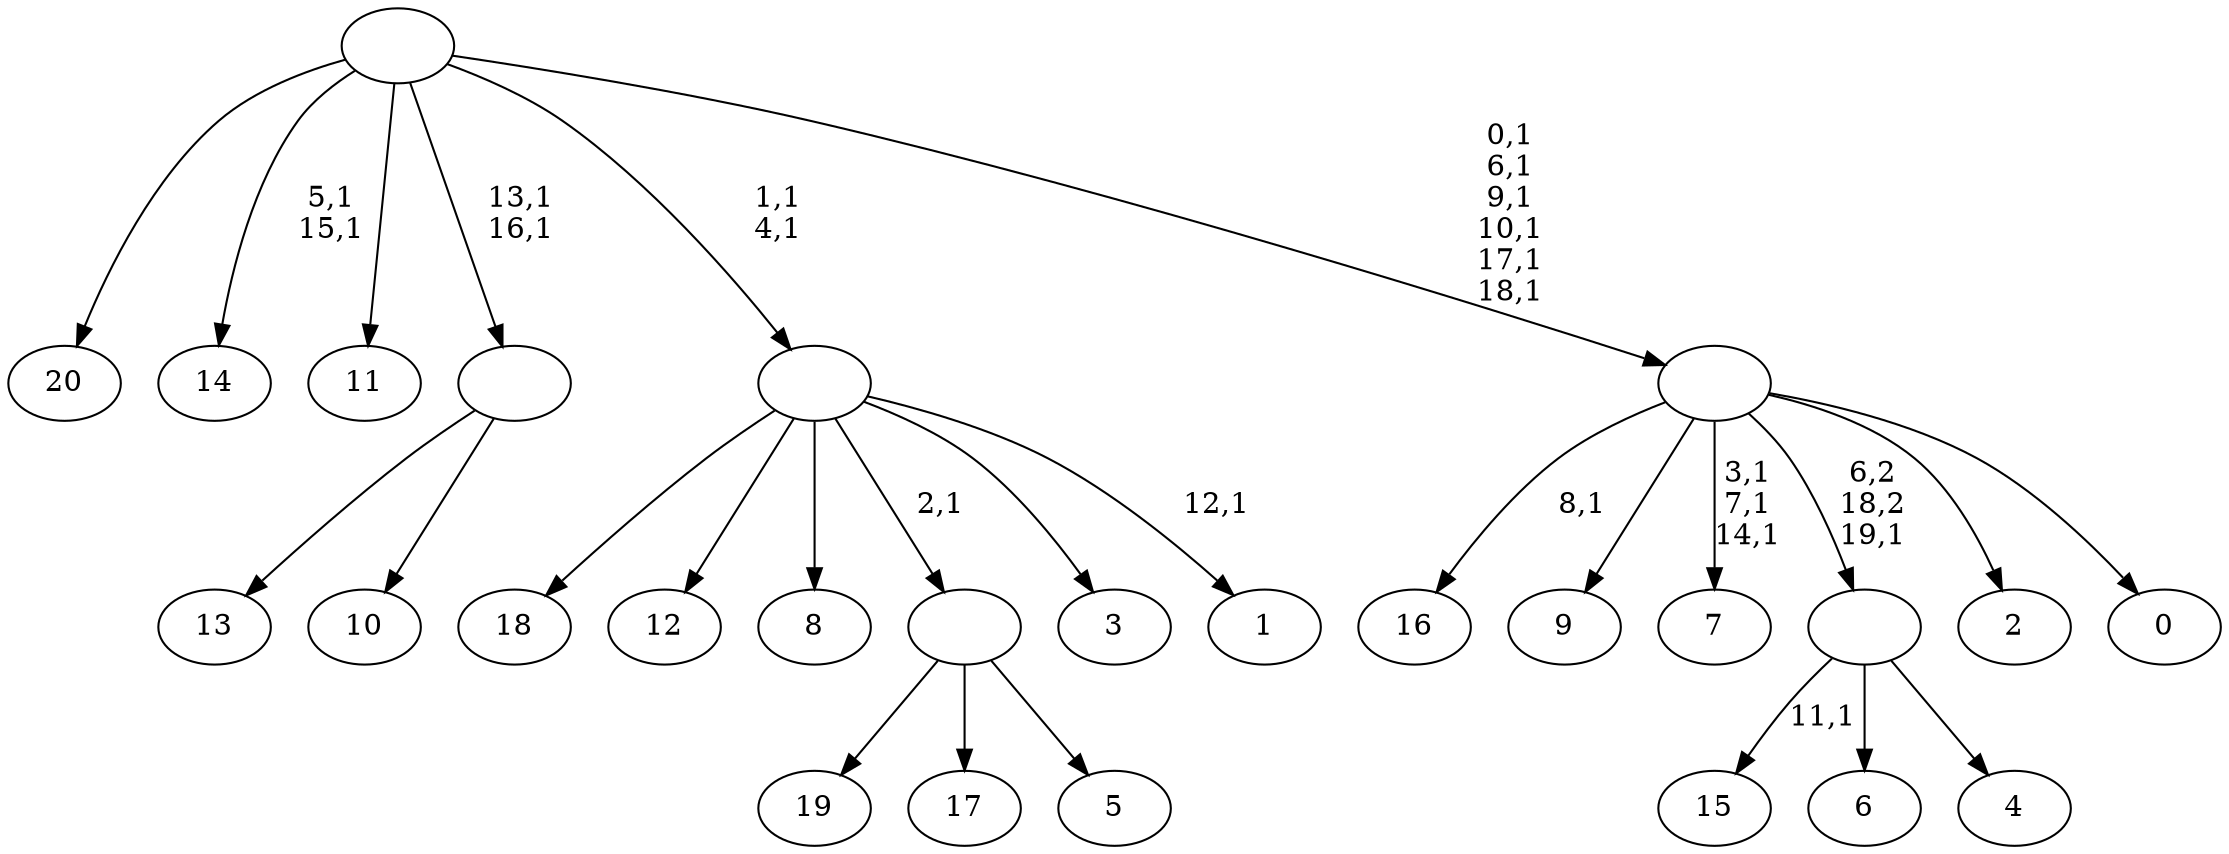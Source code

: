 digraph T {
	41 [label="20"]
	40 [label="19"]
	39 [label="18"]
	38 [label="17"]
	37 [label="16"]
	35 [label="15"]
	33 [label="14"]
	30 [label="13"]
	29 [label="12"]
	28 [label="11"]
	27 [label="10"]
	26 [label=""]
	24 [label="9"]
	23 [label="8"]
	22 [label="7"]
	18 [label="6"]
	17 [label="5"]
	16 [label=""]
	15 [label="4"]
	14 [label=""]
	13 [label="3"]
	12 [label="2"]
	11 [label="1"]
	9 [label=""]
	7 [label="0"]
	6 [label=""]
	0 [label=""]
	26 -> 30 [label=""]
	26 -> 27 [label=""]
	16 -> 40 [label=""]
	16 -> 38 [label=""]
	16 -> 17 [label=""]
	14 -> 35 [label="11,1"]
	14 -> 18 [label=""]
	14 -> 15 [label=""]
	9 -> 11 [label="12,1"]
	9 -> 39 [label=""]
	9 -> 29 [label=""]
	9 -> 23 [label=""]
	9 -> 16 [label="2,1"]
	9 -> 13 [label=""]
	6 -> 22 [label="3,1\n7,1\n14,1"]
	6 -> 37 [label="8,1"]
	6 -> 24 [label=""]
	6 -> 14 [label="6,2\n18,2\n19,1"]
	6 -> 12 [label=""]
	6 -> 7 [label=""]
	0 -> 6 [label="0,1\n6,1\n9,1\n10,1\n17,1\n18,1"]
	0 -> 9 [label="1,1\n4,1"]
	0 -> 26 [label="13,1\n16,1"]
	0 -> 33 [label="5,1\n15,1"]
	0 -> 41 [label=""]
	0 -> 28 [label=""]
}
